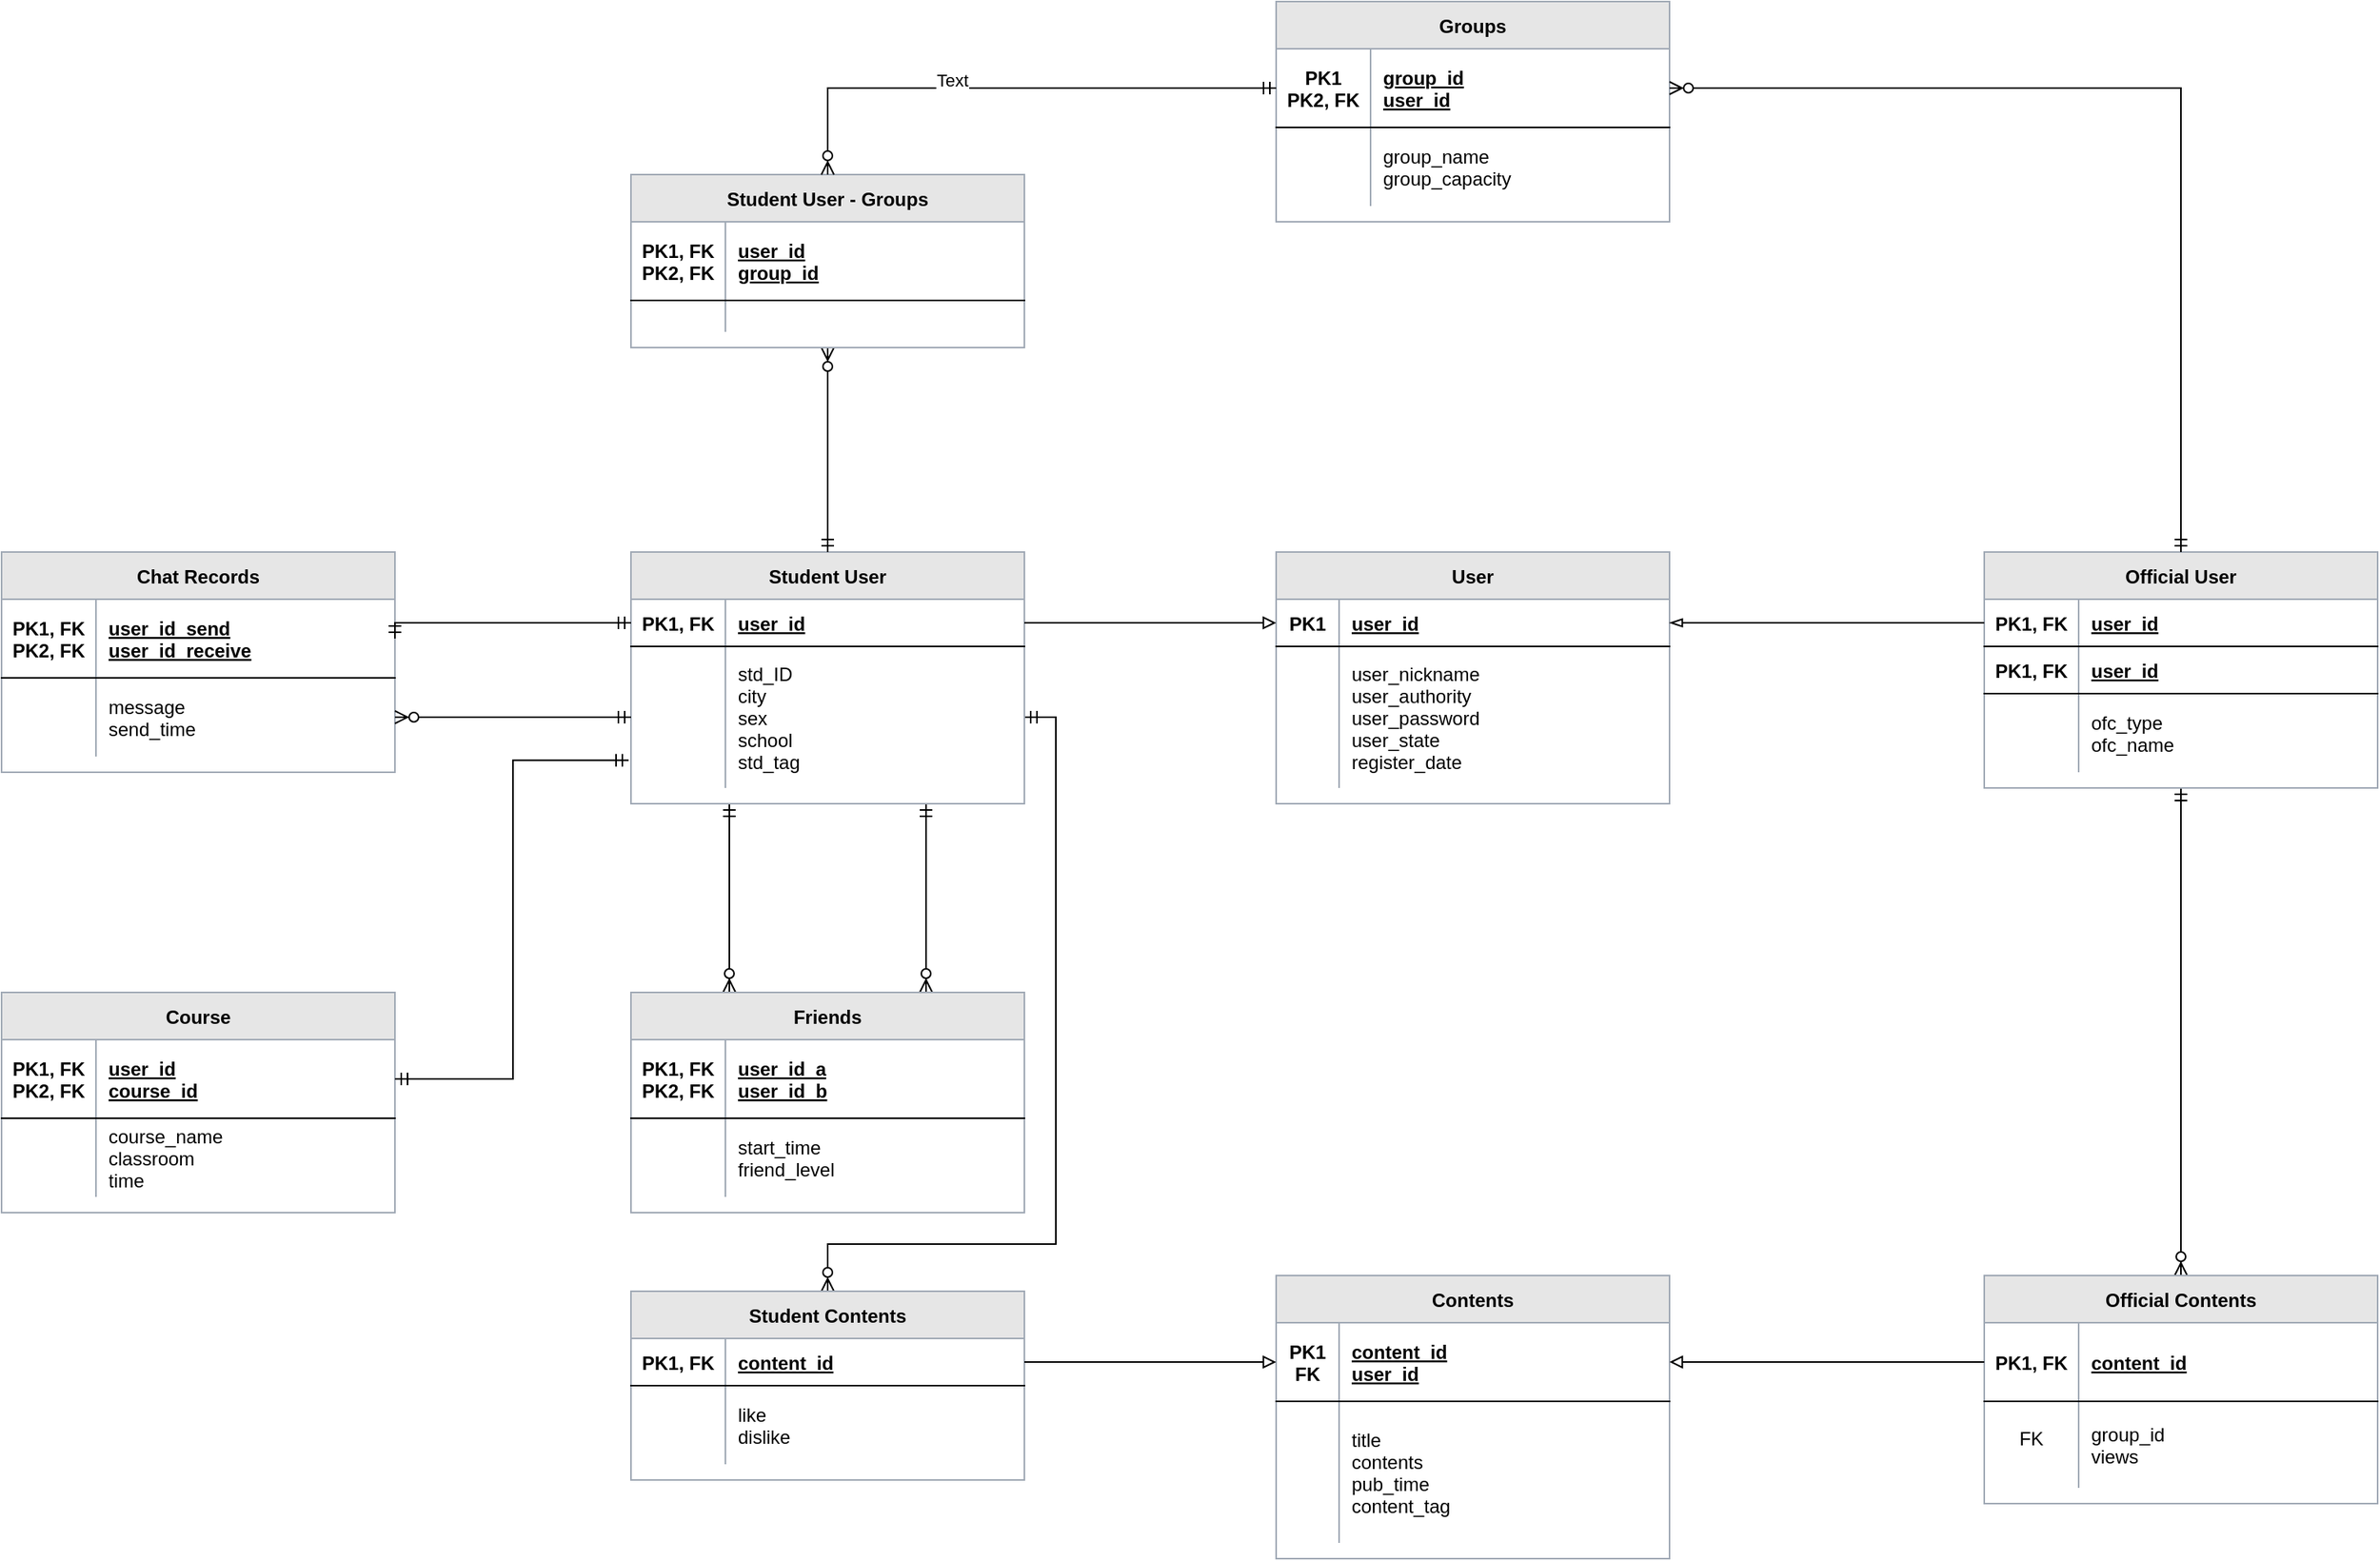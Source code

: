 <mxfile version="14.6.13" type="github">
  <diagram id="R2lEEEUBdFMjLlhIrx00" name="Page-1">
    <mxGraphModel dx="2595" dy="1230" grid="1" gridSize="10" guides="1" tooltips="1" connect="1" arrows="1" fold="1" page="1" pageScale="3" pageWidth="850" pageHeight="1100" math="0" shadow="0" extFonts="Permanent Marker^https://fonts.googleapis.com/css?family=Permanent+Marker">
      <root>
        <mxCell id="0" />
        <mxCell id="1" parent="0" />
        <mxCell id="C-vyLk0tnHw3VtMMgP7b-23" value="User" style="shape=table;startSize=30;container=1;collapsible=1;childLayout=tableLayout;fixedRows=1;rowLines=0;fontStyle=1;align=center;resizeLast=1;swimlaneFillColor=#ffffff;strokeColor=#A0A9B5;fillColor=#E6E6E6;" parent="1" vertex="1">
          <mxGeometry x="990" y="800" width="250" height="160.0" as="geometry" />
        </mxCell>
        <mxCell id="C-vyLk0tnHw3VtMMgP7b-24" value="" style="shape=partialRectangle;collapsible=0;dropTarget=0;pointerEvents=0;fillColor=none;points=[[0,0.5],[1,0.5]];portConstraint=eastwest;top=0;left=0;right=0;bottom=1;" parent="C-vyLk0tnHw3VtMMgP7b-23" vertex="1">
          <mxGeometry y="30" width="250" height="30" as="geometry" />
        </mxCell>
        <mxCell id="C-vyLk0tnHw3VtMMgP7b-25" value="PK1" style="shape=partialRectangle;overflow=hidden;connectable=0;fillColor=none;top=0;left=0;bottom=0;right=0;fontStyle=1;" parent="C-vyLk0tnHw3VtMMgP7b-24" vertex="1">
          <mxGeometry width="40" height="30" as="geometry" />
        </mxCell>
        <mxCell id="C-vyLk0tnHw3VtMMgP7b-26" value="user_id" style="shape=partialRectangle;overflow=hidden;connectable=0;fillColor=none;top=0;left=0;bottom=0;right=0;align=left;spacingLeft=6;fontStyle=5;" parent="C-vyLk0tnHw3VtMMgP7b-24" vertex="1">
          <mxGeometry x="40" width="210" height="30" as="geometry" />
        </mxCell>
        <mxCell id="C-vyLk0tnHw3VtMMgP7b-27" value="" style="shape=partialRectangle;collapsible=0;dropTarget=0;pointerEvents=0;fillColor=none;points=[[0,0.5],[1,0.5]];portConstraint=eastwest;top=0;left=0;right=0;bottom=0;" parent="C-vyLk0tnHw3VtMMgP7b-23" vertex="1">
          <mxGeometry y="60" width="250" height="90" as="geometry" />
        </mxCell>
        <mxCell id="C-vyLk0tnHw3VtMMgP7b-28" value="" style="shape=partialRectangle;overflow=hidden;connectable=0;fillColor=none;top=0;left=0;bottom=0;right=0;" parent="C-vyLk0tnHw3VtMMgP7b-27" vertex="1">
          <mxGeometry width="40" height="90" as="geometry" />
        </mxCell>
        <mxCell id="C-vyLk0tnHw3VtMMgP7b-29" value="user_nickname&#xa;user_authority&#xa;user_password&#xa;user_state&#xa;register_date" style="shape=partialRectangle;overflow=hidden;connectable=0;fillColor=none;top=0;left=0;bottom=0;right=0;align=left;spacingLeft=6;" parent="C-vyLk0tnHw3VtMMgP7b-27" vertex="1">
          <mxGeometry x="40" width="210" height="90" as="geometry" />
        </mxCell>
        <mxCell id="zOYEpMhEN8lvHipjXcUI-127" style="edgeStyle=orthogonalEdgeStyle;rounded=0;orthogonalLoop=1;jettySize=auto;html=1;exitX=1;exitY=0.5;exitDx=0;exitDy=0;entryX=0.5;entryY=0;entryDx=0;entryDy=0;fontSize=11;startArrow=ERmandOne;startFill=0;endArrow=ERzeroToMany;endFill=1;" parent="1" source="zOYEpMhEN8lvHipjXcUI-8" target="zOYEpMhEN8lvHipjXcUI-59" edge="1">
          <mxGeometry relative="1" as="geometry">
            <Array as="points">
              <mxPoint x="850" y="905" />
              <mxPoint x="850" y="1240" />
              <mxPoint x="705" y="1240" />
            </Array>
          </mxGeometry>
        </mxCell>
        <mxCell id="NguTVP4yqZA3R1qdalW4-15" style="edgeStyle=orthogonalEdgeStyle;rounded=0;orthogonalLoop=1;jettySize=auto;html=1;exitX=0.25;exitY=1;exitDx=0;exitDy=0;entryX=0.25;entryY=0;entryDx=0;entryDy=0;startArrow=ERmandOne;startFill=0;endArrow=ERzeroToMany;endFill=1;" edge="1" parent="1" source="zOYEpMhEN8lvHipjXcUI-4" target="zOYEpMhEN8lvHipjXcUI-31">
          <mxGeometry relative="1" as="geometry" />
        </mxCell>
        <mxCell id="NguTVP4yqZA3R1qdalW4-16" style="edgeStyle=orthogonalEdgeStyle;rounded=0;orthogonalLoop=1;jettySize=auto;html=1;exitX=0.75;exitY=1;exitDx=0;exitDy=0;entryX=0.75;entryY=0;entryDx=0;entryDy=0;startArrow=ERmandOne;startFill=0;endArrow=ERzeroToMany;endFill=1;" edge="1" parent="1" source="zOYEpMhEN8lvHipjXcUI-4" target="zOYEpMhEN8lvHipjXcUI-31">
          <mxGeometry relative="1" as="geometry" />
        </mxCell>
        <mxCell id="zOYEpMhEN8lvHipjXcUI-4" value="Student User" style="shape=table;startSize=30;container=1;collapsible=1;childLayout=tableLayout;fixedRows=1;rowLines=0;fontStyle=1;align=center;resizeLast=1;swimlaneFillColor=#ffffff;strokeColor=#A0A9B5;fillColor=#E6E6E6;" parent="1" vertex="1">
          <mxGeometry x="580" y="800" width="250" height="160.0" as="geometry" />
        </mxCell>
        <mxCell id="zOYEpMhEN8lvHipjXcUI-5" value="" style="shape=partialRectangle;collapsible=0;dropTarget=0;pointerEvents=0;fillColor=none;points=[[0,0.5],[1,0.5]];portConstraint=eastwest;top=0;left=0;right=0;bottom=1;" parent="zOYEpMhEN8lvHipjXcUI-4" vertex="1">
          <mxGeometry y="30" width="250" height="30" as="geometry" />
        </mxCell>
        <mxCell id="zOYEpMhEN8lvHipjXcUI-6" value="PK1, FK" style="shape=partialRectangle;overflow=hidden;connectable=0;fillColor=none;top=0;left=0;bottom=0;right=0;fontStyle=1;" parent="zOYEpMhEN8lvHipjXcUI-5" vertex="1">
          <mxGeometry width="60" height="30" as="geometry" />
        </mxCell>
        <mxCell id="zOYEpMhEN8lvHipjXcUI-7" value="user_id" style="shape=partialRectangle;overflow=hidden;connectable=0;fillColor=none;top=0;left=0;bottom=0;right=0;align=left;spacingLeft=6;fontStyle=5;" parent="zOYEpMhEN8lvHipjXcUI-5" vertex="1">
          <mxGeometry x="60" width="190" height="30" as="geometry" />
        </mxCell>
        <mxCell id="zOYEpMhEN8lvHipjXcUI-8" value="" style="shape=partialRectangle;collapsible=0;dropTarget=0;pointerEvents=0;fillColor=none;points=[[0,0.5],[1,0.5]];portConstraint=eastwest;top=0;left=0;right=0;bottom=0;" parent="zOYEpMhEN8lvHipjXcUI-4" vertex="1">
          <mxGeometry y="60" width="250" height="90" as="geometry" />
        </mxCell>
        <mxCell id="zOYEpMhEN8lvHipjXcUI-9" value="" style="shape=partialRectangle;overflow=hidden;connectable=0;fillColor=none;top=0;left=0;bottom=0;right=0;" parent="zOYEpMhEN8lvHipjXcUI-8" vertex="1">
          <mxGeometry width="60" height="90" as="geometry" />
        </mxCell>
        <mxCell id="zOYEpMhEN8lvHipjXcUI-10" value="std_ID&#xa;city&#xa;sex&#xa;school&#xa;std_tag" style="shape=partialRectangle;overflow=hidden;connectable=0;fillColor=none;top=0;left=0;bottom=0;right=0;align=left;spacingLeft=6;" parent="zOYEpMhEN8lvHipjXcUI-8" vertex="1">
          <mxGeometry x="60" width="190" height="90" as="geometry" />
        </mxCell>
        <mxCell id="zOYEpMhEN8lvHipjXcUI-128" style="edgeStyle=orthogonalEdgeStyle;rounded=0;orthogonalLoop=1;jettySize=auto;html=1;exitX=0.5;exitY=1;exitDx=0;exitDy=0;entryX=0.5;entryY=0;entryDx=0;entryDy=0;fontSize=11;startArrow=ERmandOne;startFill=0;endArrow=ERzeroToMany;endFill=1;" parent="1" source="zOYEpMhEN8lvHipjXcUI-11" target="zOYEpMhEN8lvHipjXcUI-66" edge="1">
          <mxGeometry relative="1" as="geometry" />
        </mxCell>
        <mxCell id="zOYEpMhEN8lvHipjXcUI-11" value="Official User" style="shape=table;startSize=30;container=1;collapsible=1;childLayout=tableLayout;fixedRows=1;rowLines=0;fontStyle=1;align=center;resizeLast=1;swimlaneFillColor=#ffffff;strokeColor=#A0A9B5;fillColor=#E6E6E6;" parent="1" vertex="1">
          <mxGeometry x="1440" y="800" width="250" height="150.0" as="geometry" />
        </mxCell>
        <mxCell id="NguTVP4yqZA3R1qdalW4-31" value="" style="shape=partialRectangle;collapsible=0;dropTarget=0;pointerEvents=0;fillColor=none;points=[[0,0.5],[1,0.5]];portConstraint=eastwest;top=0;left=0;right=0;bottom=1;" vertex="1" parent="zOYEpMhEN8lvHipjXcUI-11">
          <mxGeometry y="30" width="250" height="30" as="geometry" />
        </mxCell>
        <mxCell id="NguTVP4yqZA3R1qdalW4-32" value="PK1, FK" style="shape=partialRectangle;overflow=hidden;connectable=0;fillColor=none;top=0;left=0;bottom=0;right=0;fontStyle=1;" vertex="1" parent="NguTVP4yqZA3R1qdalW4-31">
          <mxGeometry width="60.0" height="30" as="geometry" />
        </mxCell>
        <mxCell id="NguTVP4yqZA3R1qdalW4-33" value="user_id" style="shape=partialRectangle;overflow=hidden;connectable=0;fillColor=none;top=0;left=0;bottom=0;right=0;align=left;spacingLeft=6;fontStyle=5;" vertex="1" parent="NguTVP4yqZA3R1qdalW4-31">
          <mxGeometry x="60.0" width="190.0" height="30" as="geometry" />
        </mxCell>
        <mxCell id="zOYEpMhEN8lvHipjXcUI-12" value="" style="shape=partialRectangle;collapsible=0;dropTarget=0;pointerEvents=0;fillColor=none;points=[[0,0.5],[1,0.5]];portConstraint=eastwest;top=0;left=0;right=0;bottom=1;" parent="zOYEpMhEN8lvHipjXcUI-11" vertex="1">
          <mxGeometry y="60" width="250" height="30" as="geometry" />
        </mxCell>
        <mxCell id="zOYEpMhEN8lvHipjXcUI-13" value="PK1, FK" style="shape=partialRectangle;overflow=hidden;connectable=0;fillColor=none;top=0;left=0;bottom=0;right=0;fontStyle=1;" parent="zOYEpMhEN8lvHipjXcUI-12" vertex="1">
          <mxGeometry width="60.0" height="30" as="geometry" />
        </mxCell>
        <mxCell id="zOYEpMhEN8lvHipjXcUI-14" value="user_id" style="shape=partialRectangle;overflow=hidden;connectable=0;fillColor=none;top=0;left=0;bottom=0;right=0;align=left;spacingLeft=6;fontStyle=5;" parent="zOYEpMhEN8lvHipjXcUI-12" vertex="1">
          <mxGeometry x="60.0" width="190.0" height="30" as="geometry" />
        </mxCell>
        <mxCell id="zOYEpMhEN8lvHipjXcUI-15" value="" style="shape=partialRectangle;collapsible=0;dropTarget=0;pointerEvents=0;fillColor=none;points=[[0,0.5],[1,0.5]];portConstraint=eastwest;top=0;left=0;right=0;bottom=0;" parent="zOYEpMhEN8lvHipjXcUI-11" vertex="1">
          <mxGeometry y="90" width="250" height="50" as="geometry" />
        </mxCell>
        <mxCell id="zOYEpMhEN8lvHipjXcUI-16" value="" style="shape=partialRectangle;overflow=hidden;connectable=0;fillColor=none;top=0;left=0;bottom=0;right=0;" parent="zOYEpMhEN8lvHipjXcUI-15" vertex="1">
          <mxGeometry width="60.0" height="50" as="geometry" />
        </mxCell>
        <mxCell id="zOYEpMhEN8lvHipjXcUI-17" value="ofc_type&#xa;ofc_name" style="shape=partialRectangle;overflow=hidden;connectable=0;fillColor=none;top=0;left=0;bottom=0;right=0;align=left;spacingLeft=6;" parent="zOYEpMhEN8lvHipjXcUI-15" vertex="1">
          <mxGeometry x="60.0" width="190.0" height="50" as="geometry" />
        </mxCell>
        <mxCell id="zOYEpMhEN8lvHipjXcUI-31" value="Friends" style="shape=table;startSize=30;container=1;collapsible=1;childLayout=tableLayout;fixedRows=1;rowLines=0;fontStyle=1;align=center;resizeLast=1;swimlaneFillColor=#ffffff;strokeColor=#A0A9B5;fillColor=#E6E6E6;" parent="1" vertex="1">
          <mxGeometry x="580" y="1080" width="250" height="140.0" as="geometry" />
        </mxCell>
        <mxCell id="zOYEpMhEN8lvHipjXcUI-32" value="" style="shape=partialRectangle;collapsible=0;dropTarget=0;pointerEvents=0;fillColor=none;points=[[0,0.5],[1,0.5]];portConstraint=eastwest;top=0;left=0;right=0;bottom=1;" parent="zOYEpMhEN8lvHipjXcUI-31" vertex="1">
          <mxGeometry y="30" width="250" height="50" as="geometry" />
        </mxCell>
        <mxCell id="zOYEpMhEN8lvHipjXcUI-33" value="PK1, FK&#xa;PK2, FK" style="shape=partialRectangle;overflow=hidden;connectable=0;fillColor=none;top=0;left=0;bottom=0;right=0;fontStyle=1;" parent="zOYEpMhEN8lvHipjXcUI-32" vertex="1">
          <mxGeometry width="60" height="50" as="geometry" />
        </mxCell>
        <mxCell id="zOYEpMhEN8lvHipjXcUI-34" value="user_id_a&#xa;user_id_b" style="shape=partialRectangle;overflow=hidden;connectable=0;fillColor=none;top=0;left=0;bottom=0;right=0;align=left;spacingLeft=6;fontStyle=5;" parent="zOYEpMhEN8lvHipjXcUI-32" vertex="1">
          <mxGeometry x="60" width="190" height="50" as="geometry" />
        </mxCell>
        <mxCell id="zOYEpMhEN8lvHipjXcUI-35" value="" style="shape=partialRectangle;collapsible=0;dropTarget=0;pointerEvents=0;fillColor=none;points=[[0,0.5],[1,0.5]];portConstraint=eastwest;top=0;left=0;right=0;bottom=0;" parent="zOYEpMhEN8lvHipjXcUI-31" vertex="1">
          <mxGeometry y="80" width="250" height="50" as="geometry" />
        </mxCell>
        <mxCell id="zOYEpMhEN8lvHipjXcUI-36" value="" style="shape=partialRectangle;overflow=hidden;connectable=0;fillColor=none;top=0;left=0;bottom=0;right=0;" parent="zOYEpMhEN8lvHipjXcUI-35" vertex="1">
          <mxGeometry width="60" height="50" as="geometry" />
        </mxCell>
        <mxCell id="zOYEpMhEN8lvHipjXcUI-37" value="start_time&#xa;friend_level" style="shape=partialRectangle;overflow=hidden;connectable=0;fillColor=none;top=0;left=0;bottom=0;right=0;align=left;spacingLeft=6;" parent="zOYEpMhEN8lvHipjXcUI-35" vertex="1">
          <mxGeometry x="60" width="190" height="50" as="geometry" />
        </mxCell>
        <mxCell id="zOYEpMhEN8lvHipjXcUI-45" value="Groups" style="shape=table;startSize=30;container=1;collapsible=1;childLayout=tableLayout;fixedRows=1;rowLines=0;fontStyle=1;align=center;resizeLast=1;swimlaneFillColor=#ffffff;strokeColor=#A0A9B5;fillColor=#E6E6E6;" parent="1" vertex="1">
          <mxGeometry x="990" y="450" width="250" height="140.0" as="geometry" />
        </mxCell>
        <mxCell id="zOYEpMhEN8lvHipjXcUI-46" value="" style="shape=partialRectangle;collapsible=0;dropTarget=0;pointerEvents=0;fillColor=none;points=[[0,0.5],[1,0.5]];portConstraint=eastwest;top=0;left=0;right=0;bottom=1;" parent="zOYEpMhEN8lvHipjXcUI-45" vertex="1">
          <mxGeometry y="30" width="250" height="50" as="geometry" />
        </mxCell>
        <mxCell id="zOYEpMhEN8lvHipjXcUI-47" value="PK1&#xa;PK2, FK" style="shape=partialRectangle;overflow=hidden;connectable=0;fillColor=none;top=0;left=0;bottom=0;right=0;fontStyle=1;" parent="zOYEpMhEN8lvHipjXcUI-46" vertex="1">
          <mxGeometry width="60" height="50" as="geometry" />
        </mxCell>
        <mxCell id="zOYEpMhEN8lvHipjXcUI-48" value="group_id&#xa;user_id" style="shape=partialRectangle;overflow=hidden;connectable=0;fillColor=none;top=0;left=0;bottom=0;right=0;align=left;spacingLeft=6;fontStyle=5;" parent="zOYEpMhEN8lvHipjXcUI-46" vertex="1">
          <mxGeometry x="60" width="190" height="50" as="geometry" />
        </mxCell>
        <mxCell id="zOYEpMhEN8lvHipjXcUI-49" value="" style="shape=partialRectangle;collapsible=0;dropTarget=0;pointerEvents=0;fillColor=none;points=[[0,0.5],[1,0.5]];portConstraint=eastwest;top=0;left=0;right=0;bottom=0;" parent="zOYEpMhEN8lvHipjXcUI-45" vertex="1">
          <mxGeometry y="80" width="250" height="50" as="geometry" />
        </mxCell>
        <mxCell id="zOYEpMhEN8lvHipjXcUI-50" value="" style="shape=partialRectangle;overflow=hidden;connectable=0;fillColor=none;top=0;left=0;bottom=0;right=0;" parent="zOYEpMhEN8lvHipjXcUI-49" vertex="1">
          <mxGeometry width="60" height="50" as="geometry" />
        </mxCell>
        <mxCell id="zOYEpMhEN8lvHipjXcUI-51" value="group_name&#xa;group_capacity" style="shape=partialRectangle;overflow=hidden;connectable=0;fillColor=none;top=0;left=0;bottom=0;right=0;align=left;spacingLeft=6;" parent="zOYEpMhEN8lvHipjXcUI-49" vertex="1">
          <mxGeometry x="60" width="190" height="50" as="geometry" />
        </mxCell>
        <mxCell id="zOYEpMhEN8lvHipjXcUI-52" value="Contents" style="shape=table;startSize=30;container=1;collapsible=1;childLayout=tableLayout;fixedRows=1;rowLines=0;fontStyle=1;align=center;resizeLast=1;swimlaneFillColor=#ffffff;strokeColor=#A0A9B5;fillColor=#E6E6E6;" parent="1" vertex="1">
          <mxGeometry x="990" y="1260" width="250" height="180.0" as="geometry" />
        </mxCell>
        <mxCell id="zOYEpMhEN8lvHipjXcUI-53" value="" style="shape=partialRectangle;collapsible=0;dropTarget=0;pointerEvents=0;fillColor=none;points=[[0,0.5],[1,0.5]];portConstraint=eastwest;top=0;left=0;right=0;bottom=1;" parent="zOYEpMhEN8lvHipjXcUI-52" vertex="1">
          <mxGeometry y="30" width="250" height="50" as="geometry" />
        </mxCell>
        <mxCell id="zOYEpMhEN8lvHipjXcUI-54" value="PK1&#xa;FK" style="shape=partialRectangle;overflow=hidden;connectable=0;fillColor=none;top=0;left=0;bottom=0;right=0;fontStyle=1;" parent="zOYEpMhEN8lvHipjXcUI-53" vertex="1">
          <mxGeometry width="40" height="50" as="geometry" />
        </mxCell>
        <mxCell id="zOYEpMhEN8lvHipjXcUI-55" value="content_id&#xa;user_id" style="shape=partialRectangle;overflow=hidden;connectable=0;fillColor=none;top=0;left=0;bottom=0;right=0;align=left;spacingLeft=6;fontStyle=5;" parent="zOYEpMhEN8lvHipjXcUI-53" vertex="1">
          <mxGeometry x="40" width="210" height="50" as="geometry" />
        </mxCell>
        <mxCell id="zOYEpMhEN8lvHipjXcUI-56" value="" style="shape=partialRectangle;collapsible=0;dropTarget=0;pointerEvents=0;fillColor=none;points=[[0,0.5],[1,0.5]];portConstraint=eastwest;top=0;left=0;right=0;bottom=0;" parent="zOYEpMhEN8lvHipjXcUI-52" vertex="1">
          <mxGeometry y="80" width="250" height="90" as="geometry" />
        </mxCell>
        <mxCell id="zOYEpMhEN8lvHipjXcUI-57" value="" style="shape=partialRectangle;overflow=hidden;connectable=0;fillColor=none;top=0;left=0;bottom=0;right=0;" parent="zOYEpMhEN8lvHipjXcUI-56" vertex="1">
          <mxGeometry width="40" height="90" as="geometry" />
        </mxCell>
        <mxCell id="zOYEpMhEN8lvHipjXcUI-58" value="title&#xa;contents&#xa;pub_time&#xa;content_tag" style="shape=partialRectangle;overflow=hidden;connectable=0;fillColor=none;top=0;left=0;bottom=0;right=0;align=left;spacingLeft=6;" parent="zOYEpMhEN8lvHipjXcUI-56" vertex="1">
          <mxGeometry x="40" width="210" height="90" as="geometry" />
        </mxCell>
        <mxCell id="zOYEpMhEN8lvHipjXcUI-59" value="Student Contents" style="shape=table;startSize=30;container=1;collapsible=1;childLayout=tableLayout;fixedRows=1;rowLines=0;fontStyle=1;align=center;resizeLast=1;swimlaneFillColor=#ffffff;strokeColor=#A0A9B5;fillColor=#E6E6E6;" parent="1" vertex="1">
          <mxGeometry x="580" y="1270" width="250" height="120.0" as="geometry" />
        </mxCell>
        <mxCell id="zOYEpMhEN8lvHipjXcUI-60" value="" style="shape=partialRectangle;collapsible=0;dropTarget=0;pointerEvents=0;fillColor=none;points=[[0,0.5],[1,0.5]];portConstraint=eastwest;top=0;left=0;right=0;bottom=1;" parent="zOYEpMhEN8lvHipjXcUI-59" vertex="1">
          <mxGeometry y="30" width="250" height="30" as="geometry" />
        </mxCell>
        <mxCell id="zOYEpMhEN8lvHipjXcUI-61" value="PK1, FK" style="shape=partialRectangle;overflow=hidden;connectable=0;fillColor=none;top=0;left=0;bottom=0;right=0;fontStyle=1;" parent="zOYEpMhEN8lvHipjXcUI-60" vertex="1">
          <mxGeometry width="60.0" height="30" as="geometry" />
        </mxCell>
        <mxCell id="zOYEpMhEN8lvHipjXcUI-62" value="content_id" style="shape=partialRectangle;overflow=hidden;connectable=0;fillColor=none;top=0;left=0;bottom=0;right=0;align=left;spacingLeft=6;fontStyle=5;" parent="zOYEpMhEN8lvHipjXcUI-60" vertex="1">
          <mxGeometry x="60.0" width="190.0" height="30" as="geometry" />
        </mxCell>
        <mxCell id="zOYEpMhEN8lvHipjXcUI-63" value="" style="shape=partialRectangle;collapsible=0;dropTarget=0;pointerEvents=0;fillColor=none;points=[[0,0.5],[1,0.5]];portConstraint=eastwest;top=0;left=0;right=0;bottom=0;" parent="zOYEpMhEN8lvHipjXcUI-59" vertex="1">
          <mxGeometry y="60" width="250" height="50" as="geometry" />
        </mxCell>
        <mxCell id="zOYEpMhEN8lvHipjXcUI-64" value="" style="shape=partialRectangle;overflow=hidden;connectable=0;fillColor=none;top=0;left=0;bottom=0;right=0;" parent="zOYEpMhEN8lvHipjXcUI-63" vertex="1">
          <mxGeometry width="60.0" height="50" as="geometry" />
        </mxCell>
        <mxCell id="zOYEpMhEN8lvHipjXcUI-65" value="like&#xa;dislike" style="shape=partialRectangle;overflow=hidden;connectable=0;fillColor=none;top=0;left=0;bottom=0;right=0;align=left;spacingLeft=6;" parent="zOYEpMhEN8lvHipjXcUI-63" vertex="1">
          <mxGeometry x="60.0" width="190.0" height="50" as="geometry" />
        </mxCell>
        <mxCell id="zOYEpMhEN8lvHipjXcUI-66" value="Official Contents" style="shape=table;startSize=30;container=1;collapsible=1;childLayout=tableLayout;fixedRows=1;rowLines=0;fontStyle=1;align=center;resizeLast=1;swimlaneFillColor=#ffffff;strokeColor=#A0A9B5;fillColor=#E6E6E6;" parent="1" vertex="1">
          <mxGeometry x="1440" y="1260" width="250" height="145.0" as="geometry" />
        </mxCell>
        <mxCell id="zOYEpMhEN8lvHipjXcUI-67" value="" style="shape=partialRectangle;collapsible=0;dropTarget=0;pointerEvents=0;fillColor=none;points=[[0,0.5],[1,0.5]];portConstraint=eastwest;top=0;left=0;right=0;bottom=1;" parent="zOYEpMhEN8lvHipjXcUI-66" vertex="1">
          <mxGeometry y="30" width="250" height="50" as="geometry" />
        </mxCell>
        <mxCell id="zOYEpMhEN8lvHipjXcUI-68" value="PK1, FK" style="shape=partialRectangle;overflow=hidden;connectable=0;fillColor=none;top=0;left=0;bottom=0;right=0;fontStyle=1;" parent="zOYEpMhEN8lvHipjXcUI-67" vertex="1">
          <mxGeometry width="60.0" height="50" as="geometry" />
        </mxCell>
        <mxCell id="zOYEpMhEN8lvHipjXcUI-69" value="content_id" style="shape=partialRectangle;overflow=hidden;connectable=0;fillColor=none;top=0;left=0;bottom=0;right=0;align=left;spacingLeft=6;fontStyle=5;" parent="zOYEpMhEN8lvHipjXcUI-67" vertex="1">
          <mxGeometry x="60.0" width="190.0" height="50" as="geometry" />
        </mxCell>
        <mxCell id="zOYEpMhEN8lvHipjXcUI-70" value="" style="shape=partialRectangle;collapsible=0;dropTarget=0;pointerEvents=0;fillColor=none;points=[[0,0.5],[1,0.5]];portConstraint=eastwest;top=0;left=0;right=0;bottom=0;" parent="zOYEpMhEN8lvHipjXcUI-66" vertex="1">
          <mxGeometry y="80" width="250" height="55" as="geometry" />
        </mxCell>
        <mxCell id="zOYEpMhEN8lvHipjXcUI-71" value="FK" style="shape=partialRectangle;overflow=hidden;connectable=0;fillColor=none;top=0;left=0;bottom=0;right=0;verticalAlign=top;spacingTop=10;" parent="zOYEpMhEN8lvHipjXcUI-70" vertex="1">
          <mxGeometry width="60.0" height="55" as="geometry" />
        </mxCell>
        <mxCell id="zOYEpMhEN8lvHipjXcUI-72" value="group_id&#xa;views" style="shape=partialRectangle;overflow=hidden;connectable=0;fillColor=none;top=0;left=0;bottom=0;right=0;align=left;spacingLeft=6;" parent="zOYEpMhEN8lvHipjXcUI-70" vertex="1">
          <mxGeometry x="60.0" width="190.0" height="55" as="geometry" />
        </mxCell>
        <mxCell id="zOYEpMhEN8lvHipjXcUI-76" style="edgeStyle=orthogonalEdgeStyle;rounded=0;orthogonalLoop=1;jettySize=auto;html=1;entryX=0;entryY=0.5;entryDx=0;entryDy=0;endArrow=block;endFill=0;exitX=1;exitY=0.5;exitDx=0;exitDy=0;" parent="1" source="zOYEpMhEN8lvHipjXcUI-5" target="C-vyLk0tnHw3VtMMgP7b-24" edge="1">
          <mxGeometry relative="1" as="geometry">
            <mxPoint x="870" y="880" as="sourcePoint" />
          </mxGeometry>
        </mxCell>
        <mxCell id="zOYEpMhEN8lvHipjXcUI-84" style="edgeStyle=orthogonalEdgeStyle;rounded=0;orthogonalLoop=1;jettySize=auto;html=1;exitX=1;exitY=0.5;exitDx=0;exitDy=0;fontSize=11;startArrow=ERzeroToMany;startFill=1;endArrow=ERmandOne;endFill=0;" parent="1" source="zOYEpMhEN8lvHipjXcUI-46" target="zOYEpMhEN8lvHipjXcUI-11" edge="1">
          <mxGeometry relative="1" as="geometry" />
        </mxCell>
        <mxCell id="zOYEpMhEN8lvHipjXcUI-97" style="edgeStyle=orthogonalEdgeStyle;rounded=0;orthogonalLoop=1;jettySize=auto;html=1;exitX=0.5;exitY=1;exitDx=0;exitDy=0;fontSize=11;startArrow=ERzeroToMany;startFill=1;endArrow=ERmandOne;endFill=0;" parent="1" source="zOYEpMhEN8lvHipjXcUI-86" target="zOYEpMhEN8lvHipjXcUI-4" edge="1">
          <mxGeometry relative="1" as="geometry" />
        </mxCell>
        <mxCell id="zOYEpMhEN8lvHipjXcUI-86" value="Student User - Groups" style="shape=table;startSize=30;container=1;collapsible=1;childLayout=tableLayout;fixedRows=1;rowLines=0;fontStyle=1;align=center;resizeLast=1;swimlaneFillColor=#ffffff;strokeColor=#A0A9B5;fillColor=#E6E6E6;" parent="1" vertex="1">
          <mxGeometry x="580" y="560" width="250" height="110.0" as="geometry" />
        </mxCell>
        <mxCell id="zOYEpMhEN8lvHipjXcUI-87" value="" style="shape=partialRectangle;collapsible=0;dropTarget=0;pointerEvents=0;fillColor=none;points=[[0,0.5],[1,0.5]];portConstraint=eastwest;top=0;left=0;right=0;bottom=1;" parent="zOYEpMhEN8lvHipjXcUI-86" vertex="1">
          <mxGeometry y="30" width="250" height="50" as="geometry" />
        </mxCell>
        <mxCell id="zOYEpMhEN8lvHipjXcUI-88" value="PK1, FK&#xa;PK2, FK" style="shape=partialRectangle;overflow=hidden;connectable=0;fillColor=none;top=0;left=0;bottom=0;right=0;fontStyle=1;" parent="zOYEpMhEN8lvHipjXcUI-87" vertex="1">
          <mxGeometry width="60" height="50" as="geometry" />
        </mxCell>
        <mxCell id="zOYEpMhEN8lvHipjXcUI-89" value="user_id&#xa;group_id" style="shape=partialRectangle;overflow=hidden;connectable=0;fillColor=none;top=0;left=0;bottom=0;right=0;align=left;spacingLeft=6;fontStyle=5;" parent="zOYEpMhEN8lvHipjXcUI-87" vertex="1">
          <mxGeometry x="60" width="190" height="50" as="geometry" />
        </mxCell>
        <mxCell id="zOYEpMhEN8lvHipjXcUI-90" value="" style="shape=partialRectangle;collapsible=0;dropTarget=0;pointerEvents=0;fillColor=none;points=[[0,0.5],[1,0.5]];portConstraint=eastwest;top=0;left=0;right=0;bottom=0;" parent="zOYEpMhEN8lvHipjXcUI-86" vertex="1">
          <mxGeometry y="80" width="250" height="20" as="geometry" />
        </mxCell>
        <mxCell id="zOYEpMhEN8lvHipjXcUI-91" value="" style="shape=partialRectangle;overflow=hidden;connectable=0;fillColor=none;top=0;left=0;bottom=0;right=0;" parent="zOYEpMhEN8lvHipjXcUI-90" vertex="1">
          <mxGeometry width="60" height="20" as="geometry" />
        </mxCell>
        <mxCell id="zOYEpMhEN8lvHipjXcUI-92" value="" style="shape=partialRectangle;overflow=hidden;connectable=0;fillColor=none;top=0;left=0;bottom=0;right=0;align=left;spacingLeft=6;" parent="zOYEpMhEN8lvHipjXcUI-90" vertex="1">
          <mxGeometry x="60" width="190" height="20" as="geometry" />
        </mxCell>
        <mxCell id="zOYEpMhEN8lvHipjXcUI-96" style="edgeStyle=orthogonalEdgeStyle;rounded=0;orthogonalLoop=1;jettySize=auto;html=1;exitX=0;exitY=0.5;exitDx=0;exitDy=0;entryX=0.5;entryY=0;entryDx=0;entryDy=0;fontSize=11;startArrow=ERmandOne;startFill=0;endArrow=ERzeroToMany;endFill=1;" parent="1" source="zOYEpMhEN8lvHipjXcUI-46" target="zOYEpMhEN8lvHipjXcUI-86" edge="1">
          <mxGeometry relative="1" as="geometry" />
        </mxCell>
        <mxCell id="zOYEpMhEN8lvHipjXcUI-98" value="Text" style="edgeLabel;html=1;align=center;verticalAlign=middle;resizable=0;points=[];fontSize=11;" parent="zOYEpMhEN8lvHipjXcUI-96" vertex="1" connectable="0">
          <mxGeometry x="0.211" y="-5" relative="1" as="geometry">
            <mxPoint as="offset" />
          </mxGeometry>
        </mxCell>
        <mxCell id="zOYEpMhEN8lvHipjXcUI-99" value="Chat Records" style="shape=table;startSize=30;container=1;collapsible=1;childLayout=tableLayout;fixedRows=1;rowLines=0;fontStyle=1;align=center;resizeLast=1;swimlaneFillColor=#ffffff;strokeColor=#A0A9B5;fillColor=#E6E6E6;" parent="1" vertex="1">
          <mxGeometry x="180" y="800" width="250" height="140.0" as="geometry" />
        </mxCell>
        <mxCell id="zOYEpMhEN8lvHipjXcUI-100" value="" style="shape=partialRectangle;collapsible=0;dropTarget=0;pointerEvents=0;fillColor=none;points=[[0,0.5],[1,0.5]];portConstraint=eastwest;top=0;left=0;right=0;bottom=1;" parent="zOYEpMhEN8lvHipjXcUI-99" vertex="1">
          <mxGeometry y="30" width="250" height="50" as="geometry" />
        </mxCell>
        <mxCell id="zOYEpMhEN8lvHipjXcUI-101" value="PK1, FK&#xa;PK2, FK" style="shape=partialRectangle;overflow=hidden;connectable=0;fillColor=none;top=0;left=0;bottom=0;right=0;fontStyle=1;" parent="zOYEpMhEN8lvHipjXcUI-100" vertex="1">
          <mxGeometry width="60" height="50" as="geometry" />
        </mxCell>
        <mxCell id="zOYEpMhEN8lvHipjXcUI-102" value="user_id_send&#xa;user_id_receive" style="shape=partialRectangle;overflow=hidden;connectable=0;fillColor=none;top=0;left=0;bottom=0;right=0;align=left;spacingLeft=6;fontStyle=5;" parent="zOYEpMhEN8lvHipjXcUI-100" vertex="1">
          <mxGeometry x="60" width="190" height="50" as="geometry" />
        </mxCell>
        <mxCell id="zOYEpMhEN8lvHipjXcUI-103" value="" style="shape=partialRectangle;collapsible=0;dropTarget=0;pointerEvents=0;fillColor=none;points=[[0,0.5],[1,0.5]];portConstraint=eastwest;top=0;left=0;right=0;bottom=0;" parent="zOYEpMhEN8lvHipjXcUI-99" vertex="1">
          <mxGeometry y="80" width="250" height="50" as="geometry" />
        </mxCell>
        <mxCell id="zOYEpMhEN8lvHipjXcUI-104" value="" style="shape=partialRectangle;overflow=hidden;connectable=0;fillColor=none;top=0;left=0;bottom=0;right=0;" parent="zOYEpMhEN8lvHipjXcUI-103" vertex="1">
          <mxGeometry width="60" height="50" as="geometry" />
        </mxCell>
        <mxCell id="zOYEpMhEN8lvHipjXcUI-105" value="message&#xa;send_time" style="shape=partialRectangle;overflow=hidden;connectable=0;fillColor=none;top=0;left=0;bottom=0;right=0;align=left;spacingLeft=6;" parent="zOYEpMhEN8lvHipjXcUI-103" vertex="1">
          <mxGeometry x="60" width="190" height="50" as="geometry" />
        </mxCell>
        <mxCell id="zOYEpMhEN8lvHipjXcUI-122" style="edgeStyle=orthogonalEdgeStyle;rounded=0;orthogonalLoop=1;jettySize=auto;html=1;exitX=1;exitY=0.5;exitDx=0;exitDy=0;entryX=0;entryY=0.5;entryDx=0;entryDy=0;fontSize=11;startArrow=none;startFill=0;endArrow=block;endFill=0;" parent="1" source="zOYEpMhEN8lvHipjXcUI-60" target="zOYEpMhEN8lvHipjXcUI-53" edge="1">
          <mxGeometry relative="1" as="geometry" />
        </mxCell>
        <mxCell id="zOYEpMhEN8lvHipjXcUI-123" style="edgeStyle=orthogonalEdgeStyle;rounded=0;orthogonalLoop=1;jettySize=auto;html=1;exitX=0;exitY=0.5;exitDx=0;exitDy=0;entryX=1;entryY=0.5;entryDx=0;entryDy=0;fontSize=11;startArrow=none;startFill=0;endArrow=block;endFill=0;" parent="1" source="zOYEpMhEN8lvHipjXcUI-67" target="zOYEpMhEN8lvHipjXcUI-53" edge="1">
          <mxGeometry relative="1" as="geometry" />
        </mxCell>
        <mxCell id="NguTVP4yqZA3R1qdalW4-1" value="Course" style="shape=table;startSize=30;container=1;collapsible=1;childLayout=tableLayout;fixedRows=1;rowLines=0;fontStyle=1;align=center;resizeLast=1;swimlaneFillColor=#ffffff;strokeColor=#A0A9B5;fillColor=#E6E6E6;" vertex="1" parent="1">
          <mxGeometry x="180" y="1080" width="250" height="140.0" as="geometry" />
        </mxCell>
        <mxCell id="NguTVP4yqZA3R1qdalW4-2" value="" style="shape=partialRectangle;collapsible=0;dropTarget=0;pointerEvents=0;fillColor=none;points=[[0,0.5],[1,0.5]];portConstraint=eastwest;top=0;left=0;right=0;bottom=1;" vertex="1" parent="NguTVP4yqZA3R1qdalW4-1">
          <mxGeometry y="30" width="250" height="50" as="geometry" />
        </mxCell>
        <mxCell id="NguTVP4yqZA3R1qdalW4-3" value="PK1, FK&#xa;PK2, FK" style="shape=partialRectangle;overflow=hidden;connectable=0;fillColor=none;top=0;left=0;bottom=0;right=0;fontStyle=1;" vertex="1" parent="NguTVP4yqZA3R1qdalW4-2">
          <mxGeometry width="60" height="50" as="geometry" />
        </mxCell>
        <mxCell id="NguTVP4yqZA3R1qdalW4-4" value="user_id&#xa;course_id" style="shape=partialRectangle;overflow=hidden;connectable=0;fillColor=none;top=0;left=0;bottom=0;right=0;align=left;spacingLeft=6;fontStyle=5;" vertex="1" parent="NguTVP4yqZA3R1qdalW4-2">
          <mxGeometry x="60" width="190" height="50" as="geometry" />
        </mxCell>
        <mxCell id="NguTVP4yqZA3R1qdalW4-5" value="" style="shape=partialRectangle;collapsible=0;dropTarget=0;pointerEvents=0;fillColor=none;points=[[0,0.5],[1,0.5]];portConstraint=eastwest;top=0;left=0;right=0;bottom=0;" vertex="1" parent="NguTVP4yqZA3R1qdalW4-1">
          <mxGeometry y="80" width="250" height="50" as="geometry" />
        </mxCell>
        <mxCell id="NguTVP4yqZA3R1qdalW4-6" value="" style="shape=partialRectangle;overflow=hidden;connectable=0;fillColor=none;top=0;left=0;bottom=0;right=0;" vertex="1" parent="NguTVP4yqZA3R1qdalW4-5">
          <mxGeometry width="60" height="50" as="geometry" />
        </mxCell>
        <mxCell id="NguTVP4yqZA3R1qdalW4-7" value="course_name&#xa;classroom&#xa;time" style="shape=partialRectangle;overflow=hidden;connectable=0;fillColor=none;top=0;left=0;bottom=0;right=0;align=left;spacingLeft=6;" vertex="1" parent="NguTVP4yqZA3R1qdalW4-5">
          <mxGeometry x="60" width="190" height="50" as="geometry" />
        </mxCell>
        <mxCell id="NguTVP4yqZA3R1qdalW4-19" style="edgeStyle=orthogonalEdgeStyle;rounded=0;orthogonalLoop=1;jettySize=auto;html=1;exitX=0;exitY=0.5;exitDx=0;exitDy=0;entryX=1;entryY=0.5;entryDx=0;entryDy=0;startArrow=ERmandOne;startFill=0;endArrow=ERzeroToMany;endFill=1;" edge="1" parent="1" source="zOYEpMhEN8lvHipjXcUI-8" target="zOYEpMhEN8lvHipjXcUI-103">
          <mxGeometry relative="1" as="geometry" />
        </mxCell>
        <mxCell id="NguTVP4yqZA3R1qdalW4-23" style="edgeStyle=orthogonalEdgeStyle;rounded=0;orthogonalLoop=1;jettySize=auto;html=1;exitX=0;exitY=0.5;exitDx=0;exitDy=0;entryX=1;entryY=0.5;entryDx=0;entryDy=0;startArrow=ERmandOne;startFill=0;endArrow=ERmandOne;endFill=0;" edge="1" parent="1" source="zOYEpMhEN8lvHipjXcUI-5" target="zOYEpMhEN8lvHipjXcUI-100">
          <mxGeometry relative="1" as="geometry">
            <Array as="points">
              <mxPoint x="430" y="845" />
            </Array>
          </mxGeometry>
        </mxCell>
        <mxCell id="NguTVP4yqZA3R1qdalW4-26" style="edgeStyle=orthogonalEdgeStyle;rounded=0;orthogonalLoop=1;jettySize=auto;html=1;exitX=1;exitY=0.5;exitDx=0;exitDy=0;entryX=-0.006;entryY=0.804;entryDx=0;entryDy=0;entryPerimeter=0;startArrow=ERmandOne;startFill=0;endArrow=ERmandOne;endFill=0;" edge="1" parent="1" source="NguTVP4yqZA3R1qdalW4-2" target="zOYEpMhEN8lvHipjXcUI-8">
          <mxGeometry relative="1" as="geometry" />
        </mxCell>
        <mxCell id="NguTVP4yqZA3R1qdalW4-34" style="edgeStyle=orthogonalEdgeStyle;rounded=0;orthogonalLoop=1;jettySize=auto;html=1;exitX=1;exitY=0.5;exitDx=0;exitDy=0;entryX=0;entryY=0.5;entryDx=0;entryDy=0;startArrow=blockThin;startFill=0;endArrow=none;endFill=0;" edge="1" parent="1" source="C-vyLk0tnHw3VtMMgP7b-24" target="NguTVP4yqZA3R1qdalW4-31">
          <mxGeometry relative="1" as="geometry" />
        </mxCell>
      </root>
    </mxGraphModel>
  </diagram>
</mxfile>

